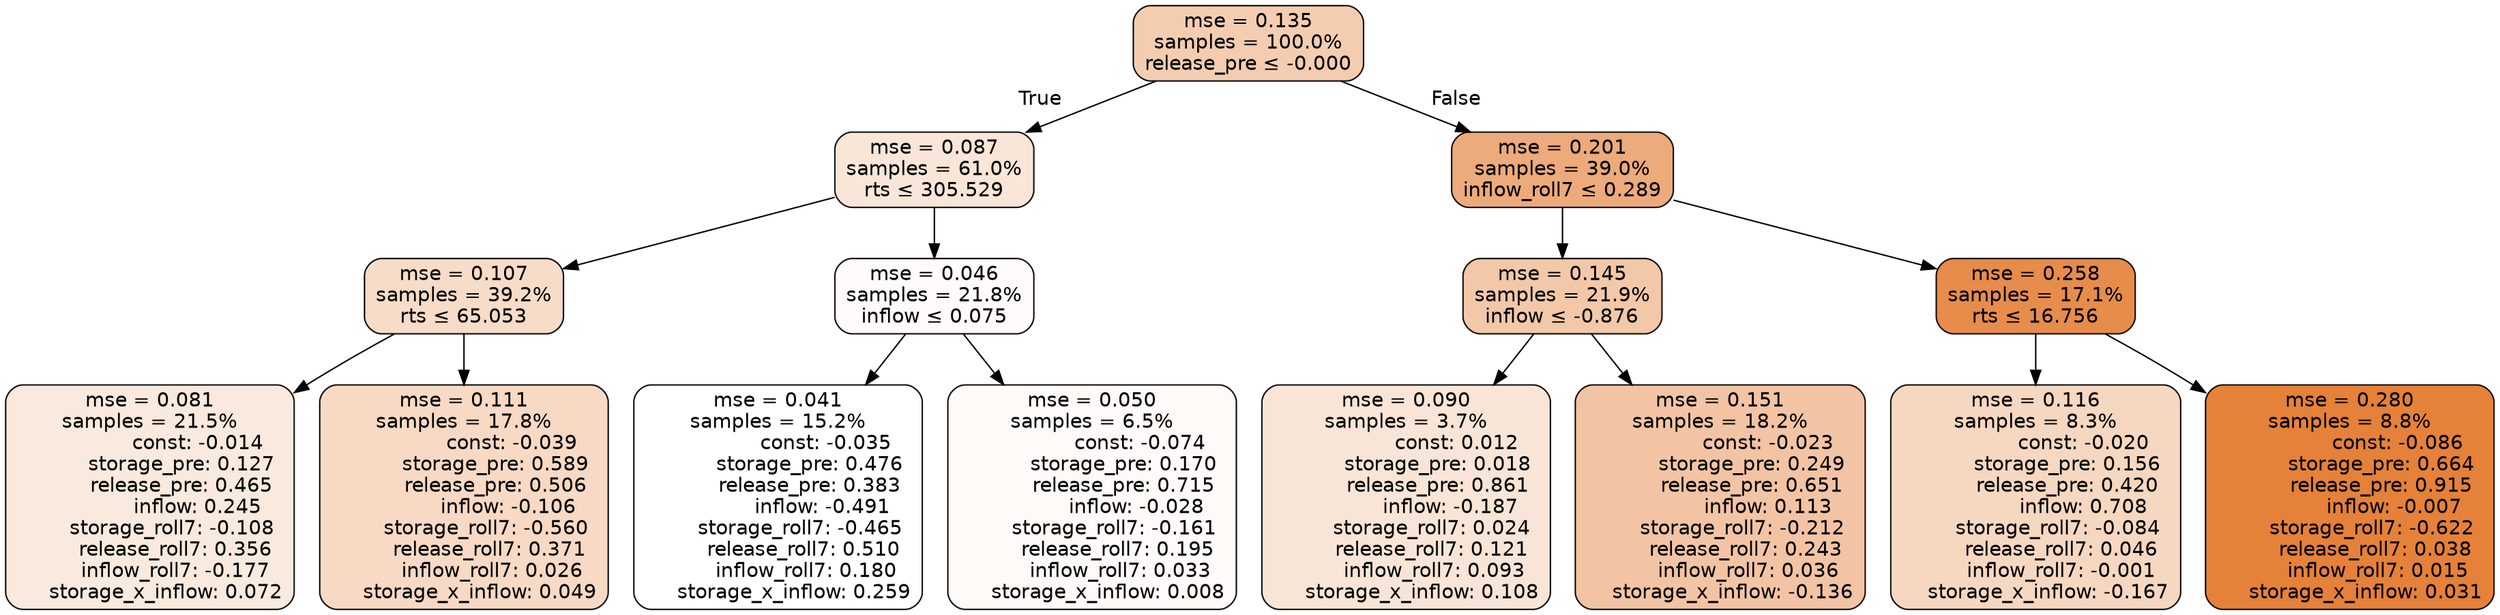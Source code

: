 digraph tree {
bgcolor="transparent"
node [shape=rectangle, style="filled, rounded", color="black", fontname=helvetica] ;
edge [fontname=helvetica] ;
	"0" [label="mse = 0.135
samples = 100.0%
release_pre &le; -0.000", fillcolor="#f4cdb1"]
	"1" [label="mse = 0.087
samples = 61.0%
rts &le; 305.529", fillcolor="#f9e6d8"]
	"2" [label="mse = 0.107
samples = 39.2%
rts &le; 65.053", fillcolor="#f7dcc8"]
	"3" [label="mse = 0.081
samples = 21.5%
               const: -0.014
          storage_pre: 0.127
          release_pre: 0.465
               inflow: 0.245
       storage_roll7: -0.108
        release_roll7: 0.356
        inflow_roll7: -0.177
     storage_x_inflow: 0.072", fillcolor="#fae9dd"]
	"4" [label="mse = 0.111
samples = 17.8%
               const: -0.039
          storage_pre: 0.589
          release_pre: 0.506
              inflow: -0.106
       storage_roll7: -0.560
        release_roll7: 0.371
         inflow_roll7: 0.026
     storage_x_inflow: 0.049", fillcolor="#f7d9c4"]
	"5" [label="mse = 0.046
samples = 21.8%
inflow &le; 0.075", fillcolor="#fefbfa"]
	"6" [label="mse = 0.041
samples = 15.2%
               const: -0.035
          storage_pre: 0.476
          release_pre: 0.383
              inflow: -0.491
       storage_roll7: -0.465
        release_roll7: 0.510
         inflow_roll7: 0.180
     storage_x_inflow: 0.259", fillcolor="#ffffff"]
	"7" [label="mse = 0.050
samples = 6.5%
               const: -0.074
          storage_pre: 0.170
          release_pre: 0.715
              inflow: -0.028
       storage_roll7: -0.161
        release_roll7: 0.195
         inflow_roll7: 0.033
     storage_x_inflow: 0.008", fillcolor="#fdfaf7"]
	"8" [label="mse = 0.201
samples = 39.0%
inflow_roll7 &le; 0.289", fillcolor="#edaa7a"]
	"9" [label="mse = 0.145
samples = 21.9%
inflow &le; -0.876", fillcolor="#f3c8a9"]
	"10" [label="mse = 0.090
samples = 3.7%
                const: 0.012
          storage_pre: 0.018
          release_pre: 0.861
              inflow: -0.187
        storage_roll7: 0.024
        release_roll7: 0.121
         inflow_roll7: 0.093
     storage_x_inflow: 0.108", fillcolor="#f9e5d6"]
	"11" [label="mse = 0.151
samples = 18.2%
               const: -0.023
          storage_pre: 0.249
          release_pre: 0.651
               inflow: 0.113
       storage_roll7: -0.212
        release_roll7: 0.243
         inflow_roll7: 0.036
    storage_x_inflow: -0.136", fillcolor="#f3c4a3"]
	"12" [label="mse = 0.258
samples = 17.1%
rts &le; 16.756", fillcolor="#e78c4b"]
	"13" [label="mse = 0.116
samples = 8.3%
               const: -0.020
          storage_pre: 0.156
          release_pre: 0.420
               inflow: 0.708
       storage_roll7: -0.084
        release_roll7: 0.046
        inflow_roll7: -0.001
    storage_x_inflow: -0.167", fillcolor="#f6d7c0"]
	"14" [label="mse = 0.280
samples = 8.8%
               const: -0.086
          storage_pre: 0.664
          release_pre: 0.915
              inflow: -0.007
       storage_roll7: -0.622
        release_roll7: 0.038
         inflow_roll7: 0.015
     storage_x_inflow: 0.031", fillcolor="#e58139"]

	"0" -> "1" [labeldistance=2.5, labelangle=45, headlabel="True"]
	"1" -> "2"
	"2" -> "3"
	"2" -> "4"
	"1" -> "5"
	"5" -> "6"
	"5" -> "7"
	"0" -> "8" [labeldistance=2.5, labelangle=-45, headlabel="False"]
	"8" -> "9"
	"9" -> "10"
	"9" -> "11"
	"8" -> "12"
	"12" -> "13"
	"12" -> "14"
}